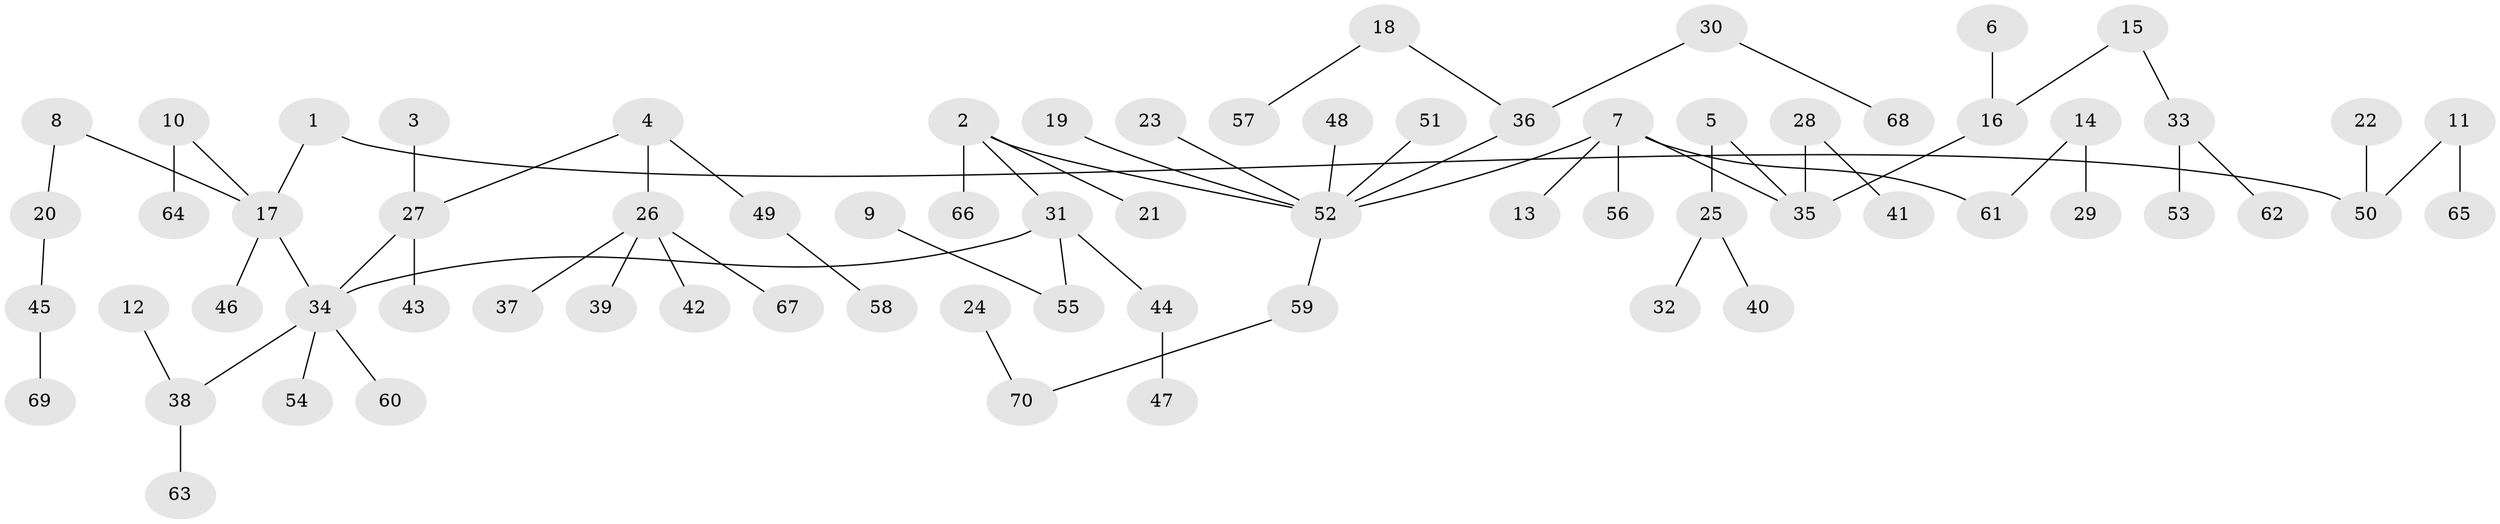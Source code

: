 // original degree distribution, {4: 0.07142857142857142, 5: 0.02142857142857143, 3: 0.08571428571428572, 8: 0.007142857142857143, 6: 0.02142857142857143, 7: 0.007142857142857143, 2: 0.25, 10: 0.007142857142857143, 1: 0.5285714285714286}
// Generated by graph-tools (version 1.1) at 2025/02/03/09/25 03:02:18]
// undirected, 70 vertices, 69 edges
graph export_dot {
graph [start="1"]
  node [color=gray90,style=filled];
  1;
  2;
  3;
  4;
  5;
  6;
  7;
  8;
  9;
  10;
  11;
  12;
  13;
  14;
  15;
  16;
  17;
  18;
  19;
  20;
  21;
  22;
  23;
  24;
  25;
  26;
  27;
  28;
  29;
  30;
  31;
  32;
  33;
  34;
  35;
  36;
  37;
  38;
  39;
  40;
  41;
  42;
  43;
  44;
  45;
  46;
  47;
  48;
  49;
  50;
  51;
  52;
  53;
  54;
  55;
  56;
  57;
  58;
  59;
  60;
  61;
  62;
  63;
  64;
  65;
  66;
  67;
  68;
  69;
  70;
  1 -- 17 [weight=1.0];
  1 -- 50 [weight=1.0];
  2 -- 21 [weight=1.0];
  2 -- 31 [weight=1.0];
  2 -- 52 [weight=1.0];
  2 -- 66 [weight=1.0];
  3 -- 27 [weight=1.0];
  4 -- 26 [weight=1.0];
  4 -- 27 [weight=1.0];
  4 -- 49 [weight=1.0];
  5 -- 25 [weight=1.0];
  5 -- 35 [weight=1.0];
  6 -- 16 [weight=1.0];
  7 -- 13 [weight=1.0];
  7 -- 35 [weight=1.0];
  7 -- 52 [weight=1.0];
  7 -- 56 [weight=1.0];
  7 -- 61 [weight=1.0];
  8 -- 17 [weight=1.0];
  8 -- 20 [weight=1.0];
  9 -- 55 [weight=1.0];
  10 -- 17 [weight=1.0];
  10 -- 64 [weight=1.0];
  11 -- 50 [weight=1.0];
  11 -- 65 [weight=1.0];
  12 -- 38 [weight=1.0];
  14 -- 29 [weight=1.0];
  14 -- 61 [weight=1.0];
  15 -- 16 [weight=1.0];
  15 -- 33 [weight=1.0];
  16 -- 35 [weight=1.0];
  17 -- 34 [weight=1.0];
  17 -- 46 [weight=1.0];
  18 -- 36 [weight=1.0];
  18 -- 57 [weight=1.0];
  19 -- 52 [weight=1.0];
  20 -- 45 [weight=1.0];
  22 -- 50 [weight=1.0];
  23 -- 52 [weight=1.0];
  24 -- 70 [weight=1.0];
  25 -- 32 [weight=1.0];
  25 -- 40 [weight=1.0];
  26 -- 37 [weight=1.0];
  26 -- 39 [weight=1.0];
  26 -- 42 [weight=1.0];
  26 -- 67 [weight=1.0];
  27 -- 34 [weight=1.0];
  27 -- 43 [weight=1.0];
  28 -- 35 [weight=1.0];
  28 -- 41 [weight=1.0];
  30 -- 36 [weight=1.0];
  30 -- 68 [weight=1.0];
  31 -- 34 [weight=1.0];
  31 -- 44 [weight=1.0];
  31 -- 55 [weight=1.0];
  33 -- 53 [weight=1.0];
  33 -- 62 [weight=1.0];
  34 -- 38 [weight=1.0];
  34 -- 54 [weight=1.0];
  34 -- 60 [weight=1.0];
  36 -- 52 [weight=1.0];
  38 -- 63 [weight=1.0];
  44 -- 47 [weight=1.0];
  45 -- 69 [weight=1.0];
  48 -- 52 [weight=1.0];
  49 -- 58 [weight=1.0];
  51 -- 52 [weight=1.0];
  52 -- 59 [weight=1.0];
  59 -- 70 [weight=1.0];
}
